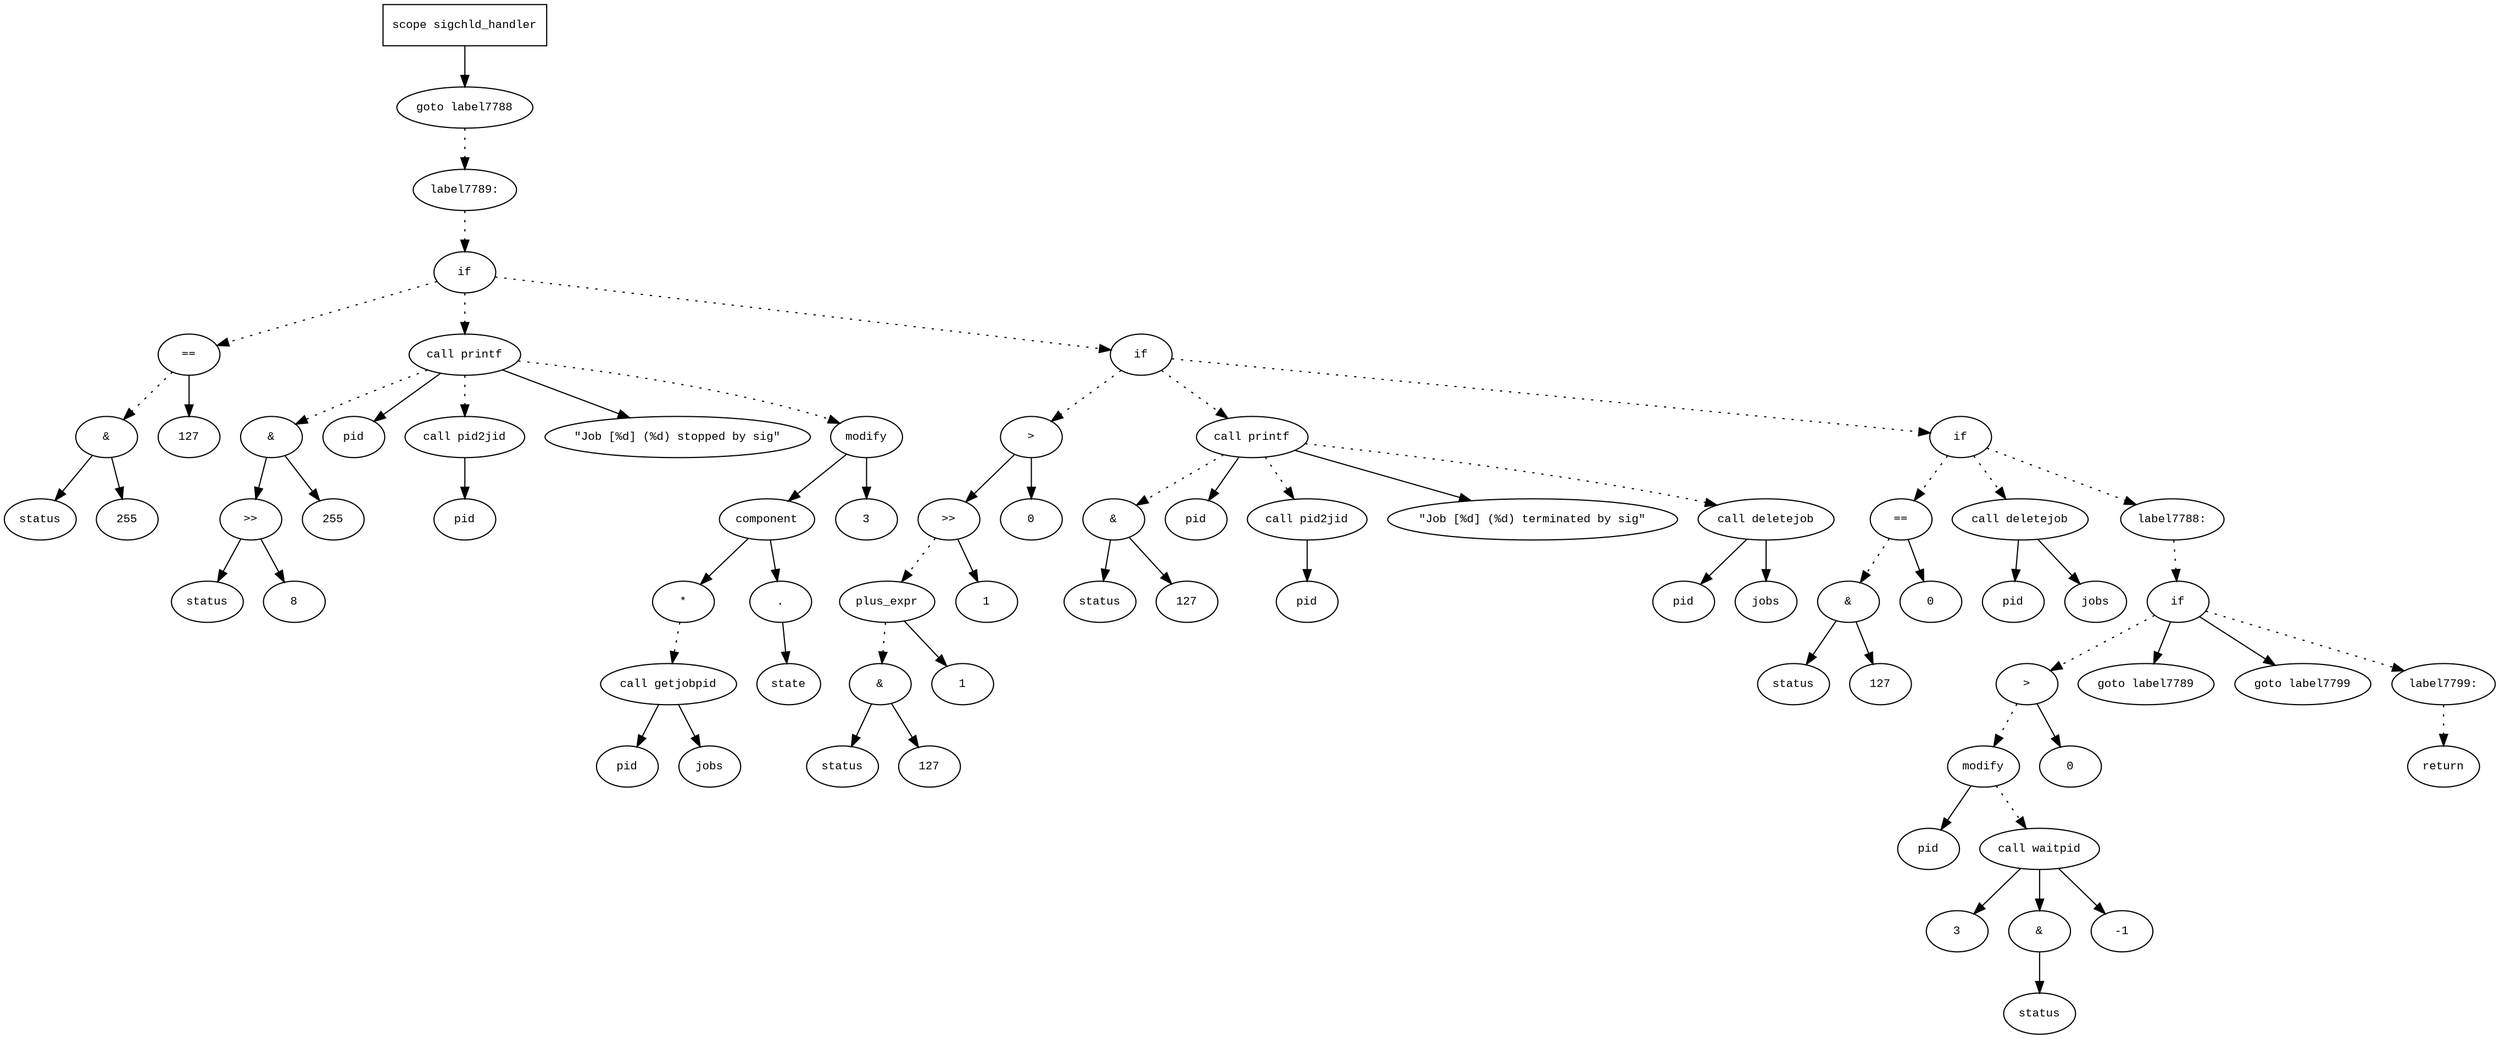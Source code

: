 digraph AST {
  graph [fontname="Times New Roman",fontsize=10];
  node  [fontname="Courier New",fontsize=10];
  edge  [fontname="Times New Roman",fontsize=10];

  node1 [label="scope sigchld_handler",shape=box];
  node2 [label="goto label7788",shape=ellipse];
  node1 -> node2;
  node3 [label="label7789:",shape=ellipse];
  node2 -> node3 [style=dotted];
  node4 [label="if",shape=ellipse];
  node3 -> node4 [style=dotted];
  node5 [label="==",shape=ellipse];
  node6 [label="&",shape=ellipse];
  node7 [label="status",shape=ellipse];
  node6 -> node7;
  node8 [label="255",shape=ellipse];
  node6 -> node8;
  node5 -> node6 [style=dotted];
  node9 [label="127",shape=ellipse];
  node5 -> node9;
  node4 -> node5 [style=dotted];
  node10 [label="call printf",shape=ellipse];
  node11 [label="&",shape=ellipse];
  node12 [label=">>",shape=ellipse];
  node13 [label="status",shape=ellipse];
  node12 -> node13;
  node14 [label="8",shape=ellipse];
  node12 -> node14;
  node11 -> node12;
  node15 [label="255",shape=ellipse];
  node11 -> node15;
  node10 -> node11 [style=dotted];
  node16 [label="pid",shape=ellipse];
  node10 -> node16;
  node17 [label="call pid2jid",shape=ellipse];
  node18 [label="pid",shape=ellipse];
  node17 -> node18;
  node10 -> node17 [style=dotted];
  node19 [label="\"Job [%d] (%d) stopped by sig\"",shape=ellipse];
  node10 -> node19;
  node4 -> node10 [style=dotted];
  node20 [label="modify",shape=ellipse];
  node21 [label="component",shape=ellipse];
  node20 -> node21;
  node22 [label="*",shape=ellipse];
  node23 [label="call getjobpid",shape=ellipse];
  node24 [label="pid",shape=ellipse];
  node23 -> node24;
  node25 [label="jobs",shape=ellipse];
  node23 -> node25;
  node22 -> node23 [style=dotted];
  node21 -> node22;
  node26 [label=".",shape=ellipse];
  node21 -> node26;
  node27 [label="state",shape=ellipse];
  node26 -> node27;
  node28 [label="3",shape=ellipse];
  node20 -> node28;
  node10 -> node20 [style=dotted];
  node29 [label="if",shape=ellipse];
  node4 -> node29 [style=dotted];
  node30 [label=">",shape=ellipse];
  node31 [label=">>",shape=ellipse];
  node32 [label="plus_expr",shape=ellipse];
  node33 [label="&",shape=ellipse];
  node34 [label="status",shape=ellipse];
  node33 -> node34;
  node35 [label="127",shape=ellipse];
  node33 -> node35;
  node32 -> node33 [style=dotted];
  node36 [label="1",shape=ellipse];
  node32 -> node36;
  node31 -> node32 [style=dotted];
  node37 [label="1",shape=ellipse];
  node31 -> node37;
  node30 -> node31;
  node38 [label="0",shape=ellipse];
  node30 -> node38;
  node29 -> node30 [style=dotted];
  node39 [label="call printf",shape=ellipse];
  node40 [label="&",shape=ellipse];
  node41 [label="status",shape=ellipse];
  node40 -> node41;
  node42 [label="127",shape=ellipse];
  node40 -> node42;
  node39 -> node40 [style=dotted];
  node43 [label="pid",shape=ellipse];
  node39 -> node43;
  node44 [label="call pid2jid",shape=ellipse];
  node45 [label="pid",shape=ellipse];
  node44 -> node45;
  node39 -> node44 [style=dotted];
  node46 [label="\"Job [%d] (%d) terminated by sig\"",shape=ellipse];
  node39 -> node46;
  node29 -> node39 [style=dotted];
  node47 [label="call deletejob",shape=ellipse];
  node48 [label="pid",shape=ellipse];
  node47 -> node48;
  node49 [label="jobs",shape=ellipse];
  node47 -> node49;
  node39 -> node47 [style=dotted];
  node50 [label="if",shape=ellipse];
  node29 -> node50 [style=dotted];
  node51 [label="==",shape=ellipse];
  node52 [label="&",shape=ellipse];
  node53 [label="status",shape=ellipse];
  node52 -> node53;
  node54 [label="127",shape=ellipse];
  node52 -> node54;
  node51 -> node52 [style=dotted];
  node55 [label="0",shape=ellipse];
  node51 -> node55;
  node50 -> node51 [style=dotted];
  node56 [label="call deletejob",shape=ellipse];
  node57 [label="pid",shape=ellipse];
  node56 -> node57;
  node58 [label="jobs",shape=ellipse];
  node56 -> node58;
  node50 -> node56 [style=dotted];
  node59 [label="label7788:",shape=ellipse];
  node50 -> node59 [style=dotted];
  node60 [label="if",shape=ellipse];
  node59 -> node60 [style=dotted];
  node61 [label=">",shape=ellipse];
  node62 [label="modify",shape=ellipse];
  node63 [label="pid",shape=ellipse];
  node62 -> node63;
  node64 [label="call waitpid",shape=ellipse];
  node65 [label="3",shape=ellipse];
  node64 -> node65;
  node66 [label="&",shape=ellipse];
  node64 -> node66;
  node67 [label="status",shape=ellipse];
  node66 -> node67;
  node68 [label="-1",shape=ellipse];
  node64 -> node68;
  node62 -> node64 [style=dotted];
  node61 -> node62 [style=dotted];
  node69 [label="0",shape=ellipse];
  node61 -> node69;
  node60 -> node61 [style=dotted];
  node70 [label="goto label7789",shape=ellipse];
  node60 -> node70;
  node71 [label="goto label7799",shape=ellipse];
  node60 -> node71;
  node72 [label="label7799:",shape=ellipse];
  node60 -> node72 [style=dotted];
  node73 [label="return",shape=ellipse];
  node72 -> node73 [style=dotted];
} 
